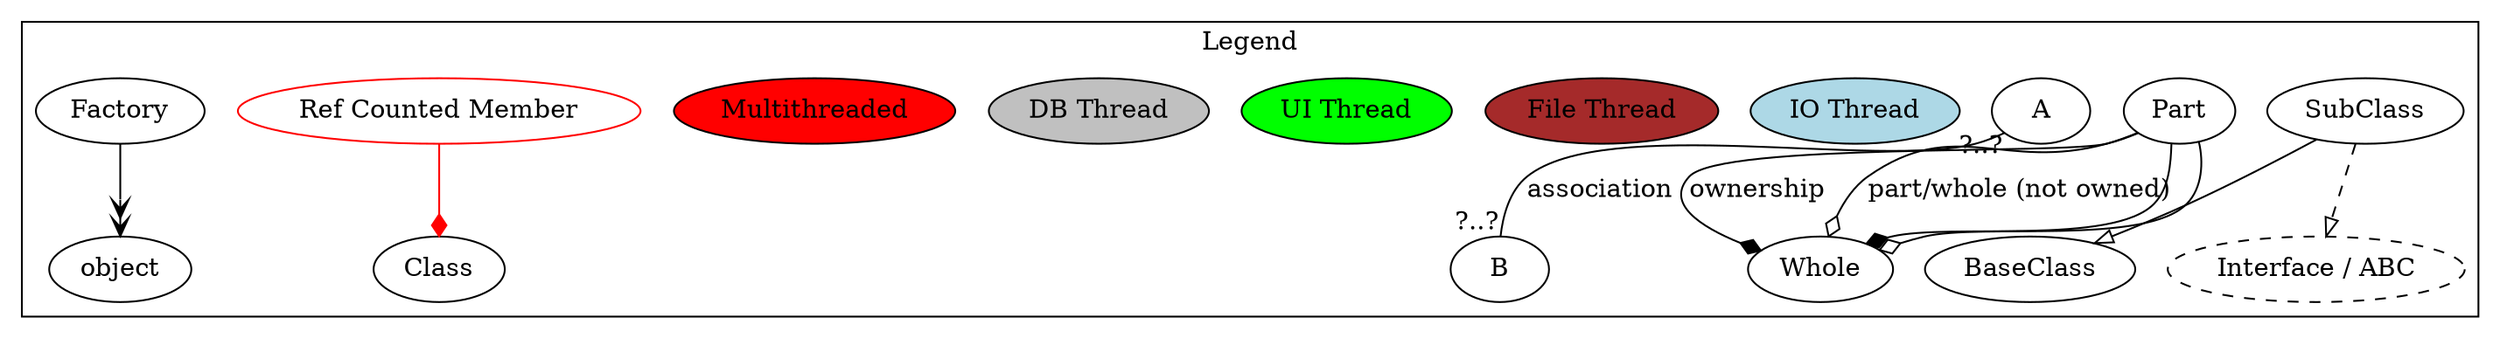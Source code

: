 digraph ExampleDiagram {
    subgraph cluster_legend {
        label="Legend";

	## UML
	SubClass -> BaseClass [arrowhead="empty"];
	SubClass -> Interface [arrowhead="empty", style=dashed];
	Part -> Whole [arrowhead="diamond", label="ownership"];
	Part -> Whole [arrowhead="odiamond", label="part/whole (not owned)"];
	A -> B [arrowhead="none", headlabel="?..?", taillabel="?..?",
		label="association"];
        Interface [label="Interface / ABC", style=dashed];

	## My invention/for chrome
	IOThread [style=filled, fillcolor=lightblue, label="IO Thread"];
	FileThread [style=filled, fillcolor=brown, label="File Thread"];
	UIThread [style=filled, fillcolor=green, label="UI Thread"];
	DBThread [style=filled, fillcolor=gray, label="DB Thread"];
	MultiThread [style=filled, fillcolor=red, label="Multithreaded"];
	Class1Legend [label="Class"]
	RefCounted [color=red, label="Ref Counted Member"];
	RefCounted -> Class1Legend [arrowhead=diamond, color=red];

	Factory -> object [arrowhead=veevee];
    };

    ## Templates from above (that have legend labels)
    IOThread [style=filled, fillcolor=lightblue];
    FileThread [style=filled, fillcolor=brown];
    UIThread [style=filled, fillcolor=green];
    DBThread [style=filled, fillcolor=gray]
    MultiThread [style=filled, fillcolor=red];
    Part -> Whole [arrowhead="diamond"];
    Part -> Whole [arrowhead="odiamond"];
    Interface [style=dashed];
}

